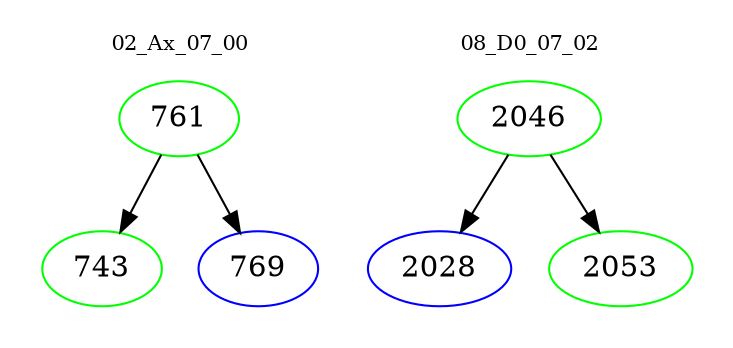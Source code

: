 digraph{
subgraph cluster_0 {
color = white
label = "02_Ax_07_00";
fontsize=10;
T0_761 [label="761", color="green"]
T0_761 -> T0_743 [color="black"]
T0_743 [label="743", color="green"]
T0_761 -> T0_769 [color="black"]
T0_769 [label="769", color="blue"]
}
subgraph cluster_1 {
color = white
label = "08_D0_07_02";
fontsize=10;
T1_2046 [label="2046", color="green"]
T1_2046 -> T1_2028 [color="black"]
T1_2028 [label="2028", color="blue"]
T1_2046 -> T1_2053 [color="black"]
T1_2053 [label="2053", color="green"]
}
}

